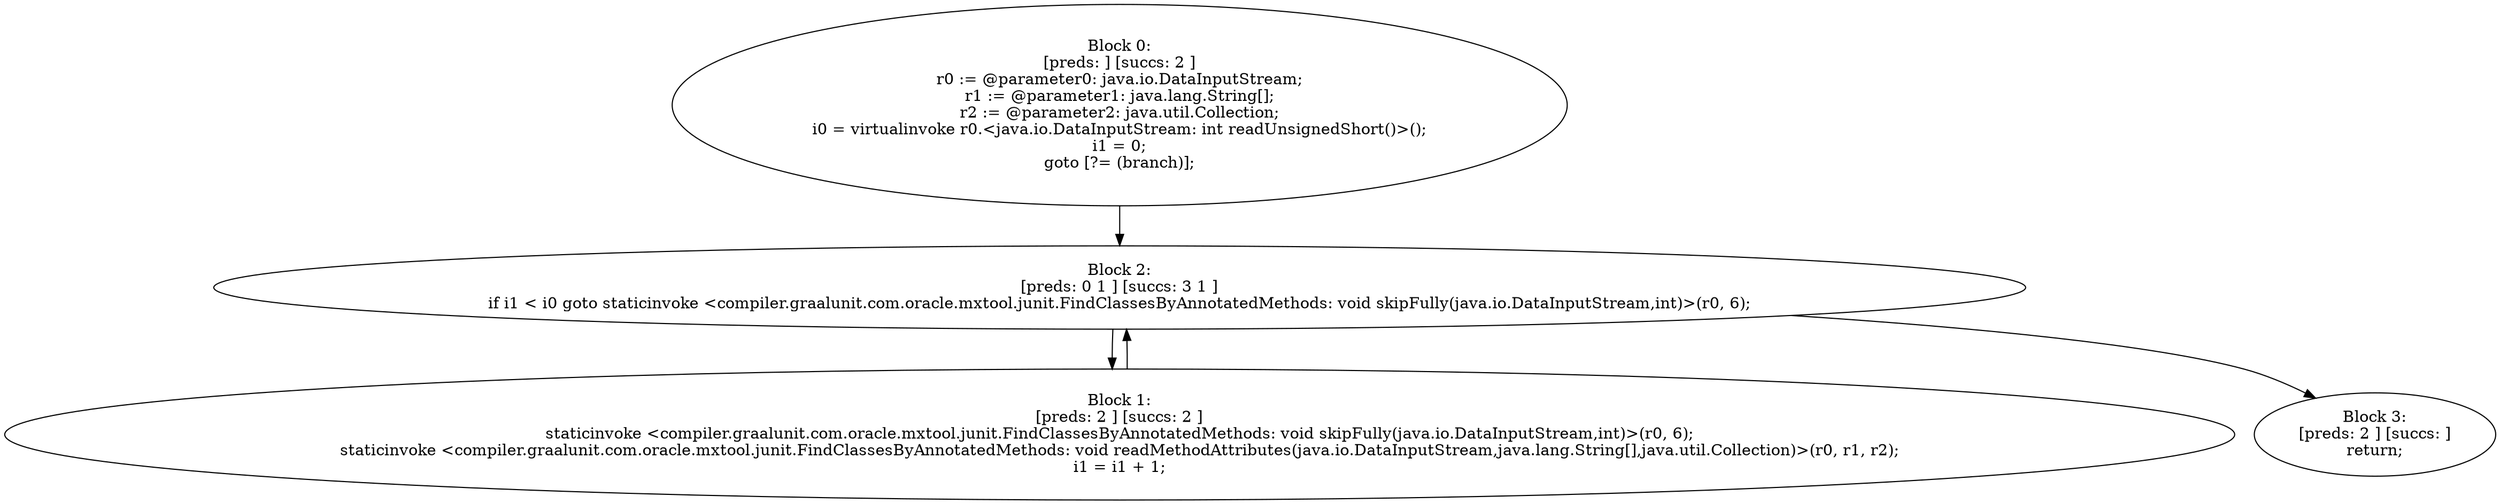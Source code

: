 digraph "unitGraph" {
    "Block 0:
[preds: ] [succs: 2 ]
r0 := @parameter0: java.io.DataInputStream;
r1 := @parameter1: java.lang.String[];
r2 := @parameter2: java.util.Collection;
i0 = virtualinvoke r0.<java.io.DataInputStream: int readUnsignedShort()>();
i1 = 0;
goto [?= (branch)];
"
    "Block 1:
[preds: 2 ] [succs: 2 ]
staticinvoke <compiler.graalunit.com.oracle.mxtool.junit.FindClassesByAnnotatedMethods: void skipFully(java.io.DataInputStream,int)>(r0, 6);
staticinvoke <compiler.graalunit.com.oracle.mxtool.junit.FindClassesByAnnotatedMethods: void readMethodAttributes(java.io.DataInputStream,java.lang.String[],java.util.Collection)>(r0, r1, r2);
i1 = i1 + 1;
"
    "Block 2:
[preds: 0 1 ] [succs: 3 1 ]
if i1 < i0 goto staticinvoke <compiler.graalunit.com.oracle.mxtool.junit.FindClassesByAnnotatedMethods: void skipFully(java.io.DataInputStream,int)>(r0, 6);
"
    "Block 3:
[preds: 2 ] [succs: ]
return;
"
    "Block 0:
[preds: ] [succs: 2 ]
r0 := @parameter0: java.io.DataInputStream;
r1 := @parameter1: java.lang.String[];
r2 := @parameter2: java.util.Collection;
i0 = virtualinvoke r0.<java.io.DataInputStream: int readUnsignedShort()>();
i1 = 0;
goto [?= (branch)];
"->"Block 2:
[preds: 0 1 ] [succs: 3 1 ]
if i1 < i0 goto staticinvoke <compiler.graalunit.com.oracle.mxtool.junit.FindClassesByAnnotatedMethods: void skipFully(java.io.DataInputStream,int)>(r0, 6);
";
    "Block 1:
[preds: 2 ] [succs: 2 ]
staticinvoke <compiler.graalunit.com.oracle.mxtool.junit.FindClassesByAnnotatedMethods: void skipFully(java.io.DataInputStream,int)>(r0, 6);
staticinvoke <compiler.graalunit.com.oracle.mxtool.junit.FindClassesByAnnotatedMethods: void readMethodAttributes(java.io.DataInputStream,java.lang.String[],java.util.Collection)>(r0, r1, r2);
i1 = i1 + 1;
"->"Block 2:
[preds: 0 1 ] [succs: 3 1 ]
if i1 < i0 goto staticinvoke <compiler.graalunit.com.oracle.mxtool.junit.FindClassesByAnnotatedMethods: void skipFully(java.io.DataInputStream,int)>(r0, 6);
";
    "Block 2:
[preds: 0 1 ] [succs: 3 1 ]
if i1 < i0 goto staticinvoke <compiler.graalunit.com.oracle.mxtool.junit.FindClassesByAnnotatedMethods: void skipFully(java.io.DataInputStream,int)>(r0, 6);
"->"Block 3:
[preds: 2 ] [succs: ]
return;
";
    "Block 2:
[preds: 0 1 ] [succs: 3 1 ]
if i1 < i0 goto staticinvoke <compiler.graalunit.com.oracle.mxtool.junit.FindClassesByAnnotatedMethods: void skipFully(java.io.DataInputStream,int)>(r0, 6);
"->"Block 1:
[preds: 2 ] [succs: 2 ]
staticinvoke <compiler.graalunit.com.oracle.mxtool.junit.FindClassesByAnnotatedMethods: void skipFully(java.io.DataInputStream,int)>(r0, 6);
staticinvoke <compiler.graalunit.com.oracle.mxtool.junit.FindClassesByAnnotatedMethods: void readMethodAttributes(java.io.DataInputStream,java.lang.String[],java.util.Collection)>(r0, r1, r2);
i1 = i1 + 1;
";
}
